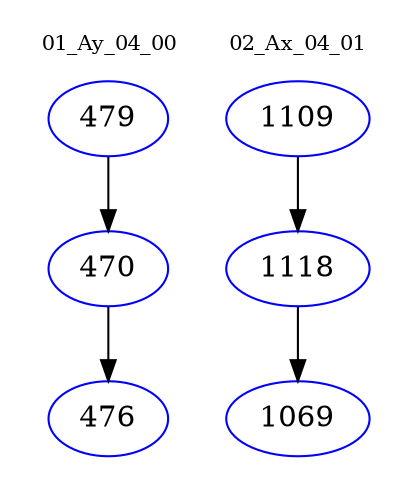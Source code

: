 digraph{
subgraph cluster_0 {
color = white
label = "01_Ay_04_00";
fontsize=10;
T0_479 [label="479", color="blue"]
T0_479 -> T0_470 [color="black"]
T0_470 [label="470", color="blue"]
T0_470 -> T0_476 [color="black"]
T0_476 [label="476", color="blue"]
}
subgraph cluster_1 {
color = white
label = "02_Ax_04_01";
fontsize=10;
T1_1109 [label="1109", color="blue"]
T1_1109 -> T1_1118 [color="black"]
T1_1118 [label="1118", color="blue"]
T1_1118 -> T1_1069 [color="black"]
T1_1069 [label="1069", color="blue"]
}
}
